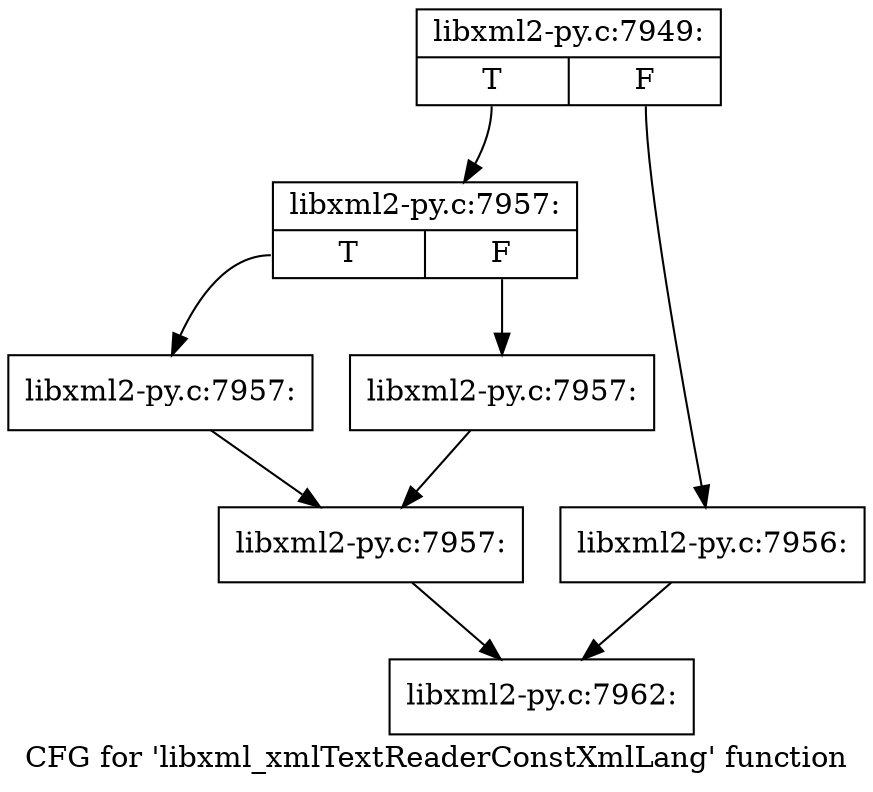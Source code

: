 digraph "CFG for 'libxml_xmlTextReaderConstXmlLang' function" {
	label="CFG for 'libxml_xmlTextReaderConstXmlLang' function";

	Node0x439d7e0 [shape=record,label="{libxml2-py.c:7949:|{<s0>T|<s1>F}}"];
	Node0x439d7e0:s0 -> Node0x43a1970;
	Node0x439d7e0:s1 -> Node0x43a1920;
	Node0x43a1920 [shape=record,label="{libxml2-py.c:7956:}"];
	Node0x43a1920 -> Node0x43a0230;
	Node0x43a1970 [shape=record,label="{libxml2-py.c:7957:|{<s0>T|<s1>F}}"];
	Node0x43a1970:s0 -> Node0x43a21a0;
	Node0x43a1970:s1 -> Node0x43a21f0;
	Node0x43a21a0 [shape=record,label="{libxml2-py.c:7957:}"];
	Node0x43a21a0 -> Node0x43a2240;
	Node0x43a21f0 [shape=record,label="{libxml2-py.c:7957:}"];
	Node0x43a21f0 -> Node0x43a2240;
	Node0x43a2240 [shape=record,label="{libxml2-py.c:7957:}"];
	Node0x43a2240 -> Node0x43a0230;
	Node0x43a0230 [shape=record,label="{libxml2-py.c:7962:}"];
}
